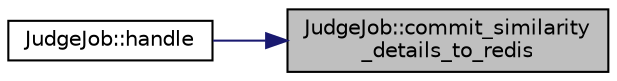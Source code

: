 digraph "JudgeJob::commit_similarity_details_to_redis"
{
 // LATEX_PDF_SIZE
  edge [fontname="Helvetica",fontsize="10",labelfontname="Helvetica",labelfontsize="10"];
  node [fontname="Helvetica",fontsize="10",shape=record];
  rankdir="RL";
  Node18 [label="JudgeJob::commit_similarity\l_details_to_redis",height=0.2,width=0.4,color="black", fillcolor="grey75", style="filled", fontcolor="black",tooltip="将查重结果提交到 redis 数据库。"];
  Node18 -> Node19 [dir="back",color="midnightblue",fontsize="10",style="solid",fontname="Helvetica"];
  Node19 [label="JudgeJob::handle",height=0.2,width=0.4,color="black", fillcolor="white", style="filled",URL="$class_judge_job.html#a6fe58f9fcacc9ba6461e97f1a3ac76a3",tooltip="本 Job 的处理函数。整个 job 的工作入口，包括编译执行判题等内容"];
}
